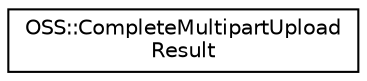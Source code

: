 digraph "类继承关系图"
{
  edge [fontname="Helvetica",fontsize="10",labelfontname="Helvetica",labelfontsize="10"];
  node [fontname="Helvetica",fontsize="10",shape=record];
  rankdir="LR";
  Node1 [label="OSS::CompleteMultipartUpload\lResult",height=0.2,width=0.4,color="black", fillcolor="white", style="filled",URL="$class_o_s_s_1_1_complete_multipart_upload_result.html"];
}

